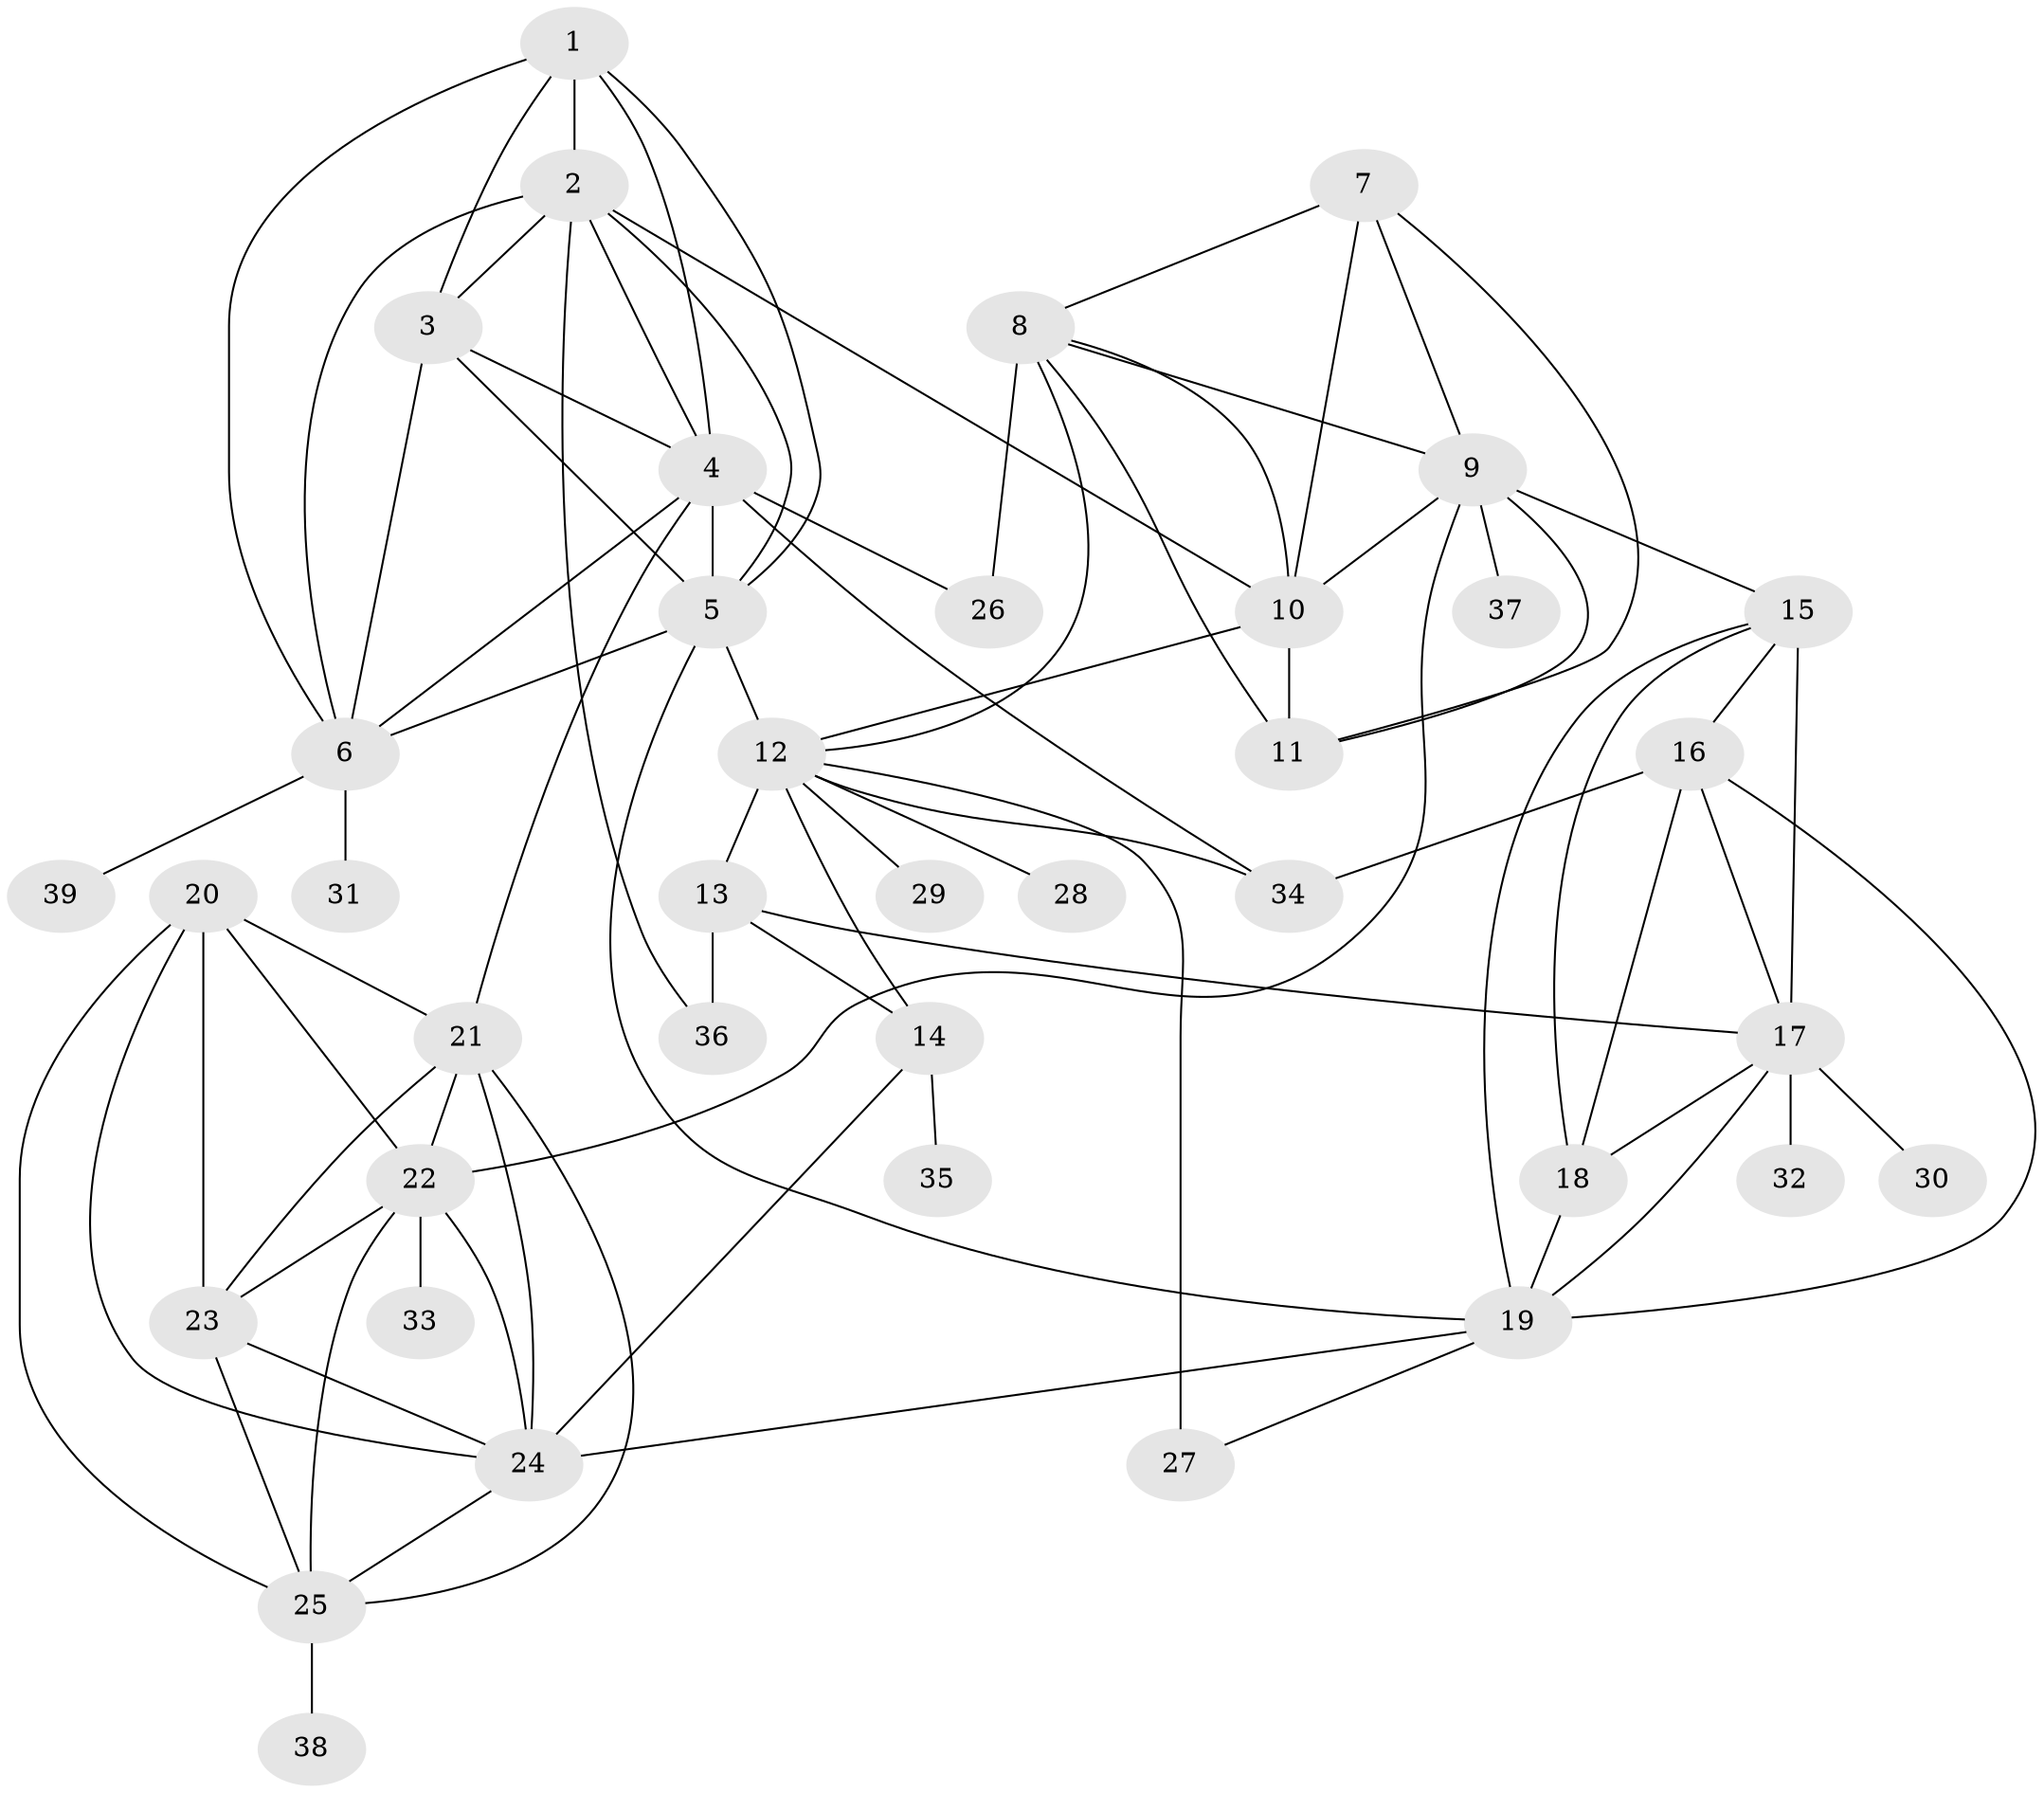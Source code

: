 // original degree distribution, {8: 0.03125, 9: 0.0546875, 15: 0.0078125, 7: 0.046875, 17: 0.0078125, 12: 0.0078125, 6: 0.0390625, 11: 0.0078125, 10: 0.015625, 14: 0.0078125, 5: 0.0078125, 2: 0.0859375, 1: 0.6484375, 3: 0.03125}
// Generated by graph-tools (version 1.1) at 2025/52/03/04/25 22:52:41]
// undirected, 39 vertices, 83 edges
graph export_dot {
  node [color=gray90,style=filled];
  1;
  2;
  3;
  4;
  5;
  6;
  7;
  8;
  9;
  10;
  11;
  12;
  13;
  14;
  15;
  16;
  17;
  18;
  19;
  20;
  21;
  22;
  23;
  24;
  25;
  26;
  27;
  28;
  29;
  30;
  31;
  32;
  33;
  34;
  35;
  36;
  37;
  38;
  39;
  1 -- 2 [weight=1.0];
  1 -- 3 [weight=1.0];
  1 -- 4 [weight=1.0];
  1 -- 5 [weight=1.0];
  1 -- 6 [weight=1.0];
  2 -- 3 [weight=1.0];
  2 -- 4 [weight=1.0];
  2 -- 5 [weight=1.0];
  2 -- 6 [weight=1.0];
  2 -- 10 [weight=1.0];
  2 -- 36 [weight=1.0];
  3 -- 4 [weight=1.0];
  3 -- 5 [weight=3.0];
  3 -- 6 [weight=1.0];
  4 -- 5 [weight=1.0];
  4 -- 6 [weight=1.0];
  4 -- 21 [weight=1.0];
  4 -- 26 [weight=1.0];
  4 -- 34 [weight=7.0];
  5 -- 6 [weight=1.0];
  5 -- 12 [weight=1.0];
  5 -- 19 [weight=1.0];
  6 -- 31 [weight=1.0];
  6 -- 39 [weight=1.0];
  7 -- 8 [weight=1.0];
  7 -- 9 [weight=1.0];
  7 -- 10 [weight=3.0];
  7 -- 11 [weight=1.0];
  8 -- 9 [weight=1.0];
  8 -- 10 [weight=2.0];
  8 -- 11 [weight=1.0];
  8 -- 12 [weight=1.0];
  8 -- 26 [weight=10.0];
  9 -- 10 [weight=2.0];
  9 -- 11 [weight=1.0];
  9 -- 15 [weight=1.0];
  9 -- 22 [weight=1.0];
  9 -- 37 [weight=1.0];
  10 -- 11 [weight=2.0];
  10 -- 12 [weight=1.0];
  12 -- 13 [weight=4.0];
  12 -- 14 [weight=4.0];
  12 -- 27 [weight=2.0];
  12 -- 28 [weight=1.0];
  12 -- 29 [weight=1.0];
  12 -- 34 [weight=1.0];
  13 -- 14 [weight=1.0];
  13 -- 17 [weight=1.0];
  13 -- 36 [weight=1.0];
  14 -- 24 [weight=1.0];
  14 -- 35 [weight=1.0];
  15 -- 16 [weight=1.0];
  15 -- 17 [weight=2.0];
  15 -- 18 [weight=1.0];
  15 -- 19 [weight=1.0];
  16 -- 17 [weight=2.0];
  16 -- 18 [weight=1.0];
  16 -- 19 [weight=1.0];
  16 -- 34 [weight=1.0];
  17 -- 18 [weight=4.0];
  17 -- 19 [weight=2.0];
  17 -- 30 [weight=1.0];
  17 -- 32 [weight=7.0];
  18 -- 19 [weight=1.0];
  19 -- 24 [weight=1.0];
  19 -- 27 [weight=1.0];
  20 -- 21 [weight=1.0];
  20 -- 22 [weight=1.0];
  20 -- 23 [weight=1.0];
  20 -- 24 [weight=1.0];
  20 -- 25 [weight=1.0];
  21 -- 22 [weight=1.0];
  21 -- 23 [weight=1.0];
  21 -- 24 [weight=1.0];
  21 -- 25 [weight=1.0];
  22 -- 23 [weight=1.0];
  22 -- 24 [weight=1.0];
  22 -- 25 [weight=1.0];
  22 -- 33 [weight=1.0];
  23 -- 24 [weight=1.0];
  23 -- 25 [weight=1.0];
  24 -- 25 [weight=1.0];
  25 -- 38 [weight=1.0];
}
